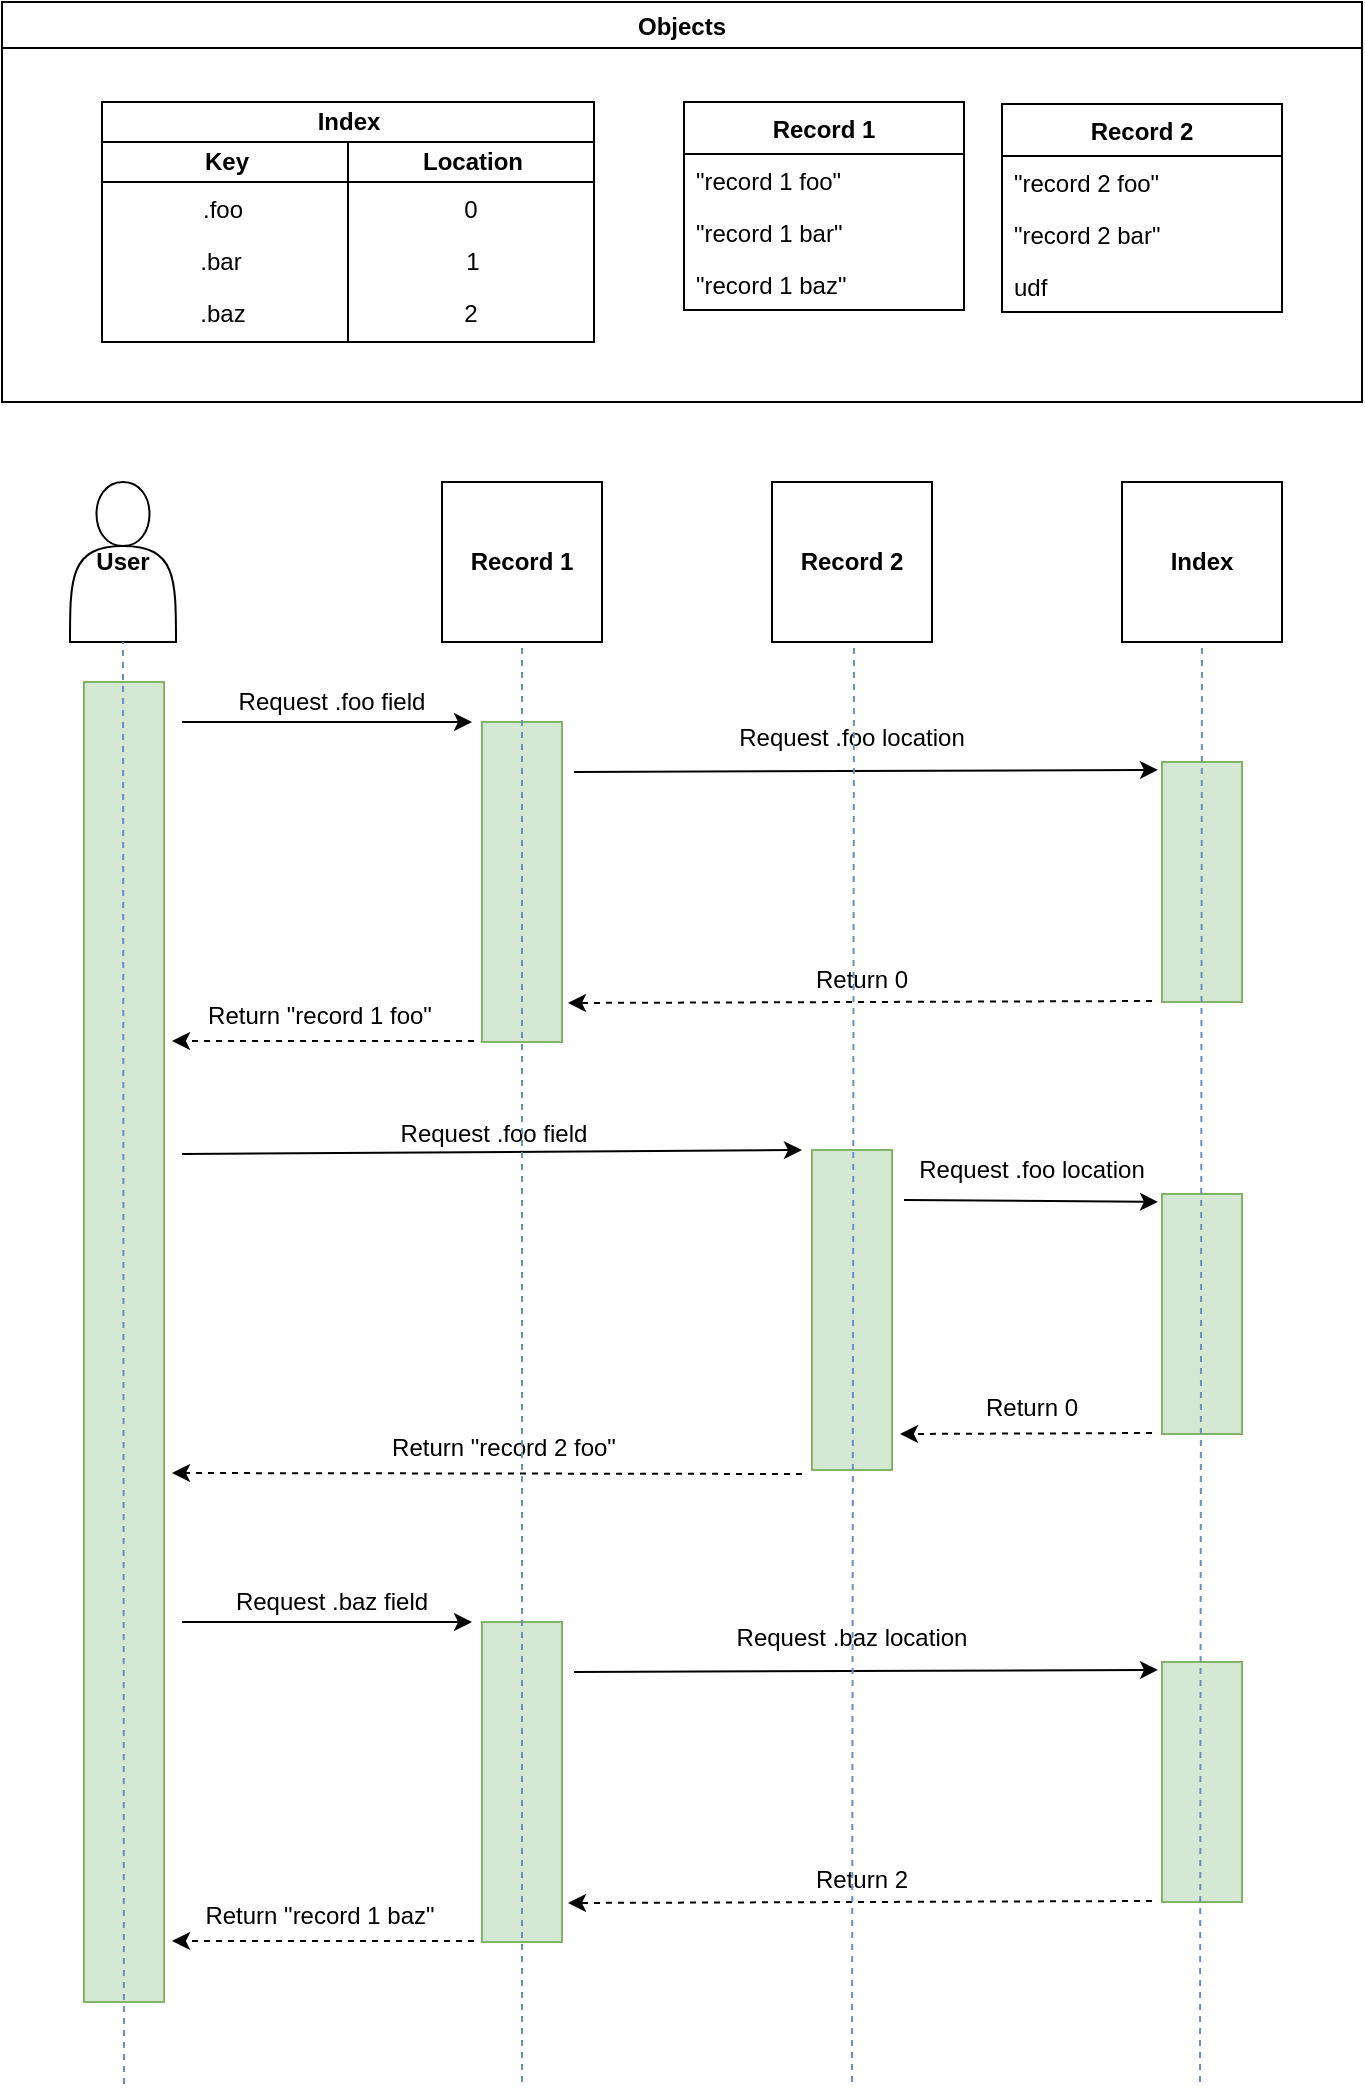 <mxfile version="10.6.7" type="device"><diagram id="ayHZW0BWWukAbsQmj_k9" name="Page-1"><mxGraphModel dx="1080" dy="1505" grid="1" gridSize="10" guides="1" tooltips="1" connect="1" arrows="1" fold="1" page="1" pageScale="1" pageWidth="850" pageHeight="1100" math="0" shadow="0"><root><mxCell id="0"/><mxCell id="1" parent="0"/><mxCell id="Xw7S0JRkxZidJGODsuwU-1" value="&lt;b&gt;Record 1&lt;/b&gt;" style="whiteSpace=wrap;html=1;aspect=fixed;" vertex="1" parent="1"><mxGeometry x="240" y="160" width="80" height="80" as="geometry"/></mxCell><mxCell id="Xw7S0JRkxZidJGODsuwU-2" value="&lt;b&gt;Index&lt;/b&gt;" style="whiteSpace=wrap;html=1;aspect=fixed;" vertex="1" parent="1"><mxGeometry x="580" y="160" width="80" height="80" as="geometry"/></mxCell><mxCell id="Xw7S0JRkxZidJGODsuwU-3" value="&lt;b&gt;User&lt;/b&gt;" style="shape=actor;whiteSpace=wrap;html=1;" vertex="1" parent="1"><mxGeometry x="54" y="160" width="53" height="80" as="geometry"/></mxCell><mxCell id="Xw7S0JRkxZidJGODsuwU-4" value="" style="rounded=0;whiteSpace=wrap;html=1;fillColor=#d5e8d4;strokeColor=#82b366;" vertex="1" parent="1"><mxGeometry x="61" y="260" width="40" height="660" as="geometry"/></mxCell><mxCell id="Xw7S0JRkxZidJGODsuwU-5" value="" style="rounded=0;whiteSpace=wrap;html=1;fillColor=#d5e8d4;strokeColor=#82b366;" vertex="1" parent="1"><mxGeometry x="260" y="280" width="40" height="160" as="geometry"/></mxCell><mxCell id="Xw7S0JRkxZidJGODsuwU-7" value="" style="endArrow=classic;html=1;entryX=-0.125;entryY=0;entryDx=0;entryDy=0;entryPerimeter=0;" edge="1" parent="1" target="Xw7S0JRkxZidJGODsuwU-5"><mxGeometry width="50" height="50" relative="1" as="geometry"><mxPoint x="110" y="280" as="sourcePoint"/><mxPoint x="205.5" y="300" as="targetPoint"/></mxGeometry></mxCell><mxCell id="Xw7S0JRkxZidJGODsuwU-8" value="Request .foo field" style="text;html=1;strokeColor=none;fillColor=none;align=center;verticalAlign=middle;whiteSpace=wrap;rounded=0;" vertex="1" parent="1"><mxGeometry x="130" y="260" width="110" height="20" as="geometry"/></mxCell><mxCell id="Xw7S0JRkxZidJGODsuwU-9" value="&lt;b&gt;Record 2&lt;/b&gt;" style="whiteSpace=wrap;html=1;aspect=fixed;" vertex="1" parent="1"><mxGeometry x="405" y="160" width="80" height="80" as="geometry"/></mxCell><mxCell id="Xw7S0JRkxZidJGODsuwU-33" value="" style="rounded=0;whiteSpace=wrap;html=1;fillColor=#d5e8d4;strokeColor=#82b366;" vertex="1" parent="1"><mxGeometry x="600" y="300" width="40" height="120" as="geometry"/></mxCell><mxCell id="Xw7S0JRkxZidJGODsuwU-35" value="" style="endArrow=classic;html=1;entryX=-0.05;entryY=0.033;entryDx=0;entryDy=0;entryPerimeter=0;exitX=1.15;exitY=0.156;exitDx=0;exitDy=0;exitPerimeter=0;" edge="1" parent="1" source="Xw7S0JRkxZidJGODsuwU-5" target="Xw7S0JRkxZidJGODsuwU-33"><mxGeometry width="50" height="50" relative="1" as="geometry"><mxPoint x="360" y="470" as="sourcePoint"/><mxPoint x="410" y="420" as="targetPoint"/></mxGeometry></mxCell><mxCell id="Xw7S0JRkxZidJGODsuwU-36" value="Request .foo location" style="text;html=1;strokeColor=none;fillColor=none;align=center;verticalAlign=middle;whiteSpace=wrap;rounded=0;" vertex="1" parent="1"><mxGeometry x="380" y="278" width="130" height="20" as="geometry"/></mxCell><mxCell id="Xw7S0JRkxZidJGODsuwU-37" value="" style="endArrow=classic;html=1;entryX=-0.05;entryY=0.033;entryDx=0;entryDy=0;entryPerimeter=0;exitX=1.15;exitY=0.156;exitDx=0;exitDy=0;exitPerimeter=0;dashed=1;" edge="1" parent="1"><mxGeometry width="50" height="50" relative="1" as="geometry"><mxPoint x="595" y="419.5" as="sourcePoint"/><mxPoint x="303" y="420.5" as="targetPoint"/></mxGeometry></mxCell><mxCell id="Xw7S0JRkxZidJGODsuwU-38" value="Return 0" style="text;html=1;strokeColor=none;fillColor=none;align=center;verticalAlign=middle;whiteSpace=wrap;rounded=0;" vertex="1" parent="1"><mxGeometry x="385" y="399" width="130" height="20" as="geometry"/></mxCell><mxCell id="Xw7S0JRkxZidJGODsuwU-39" value="" style="endArrow=classic;html=1;entryX=-0.125;entryY=0;entryDx=0;entryDy=0;entryPerimeter=0;exitX=1.075;exitY=0.1;exitDx=0;exitDy=0;exitPerimeter=0;dashed=1;" edge="1" parent="1"><mxGeometry width="50" height="50" relative="1" as="geometry"><mxPoint x="256" y="439.5" as="sourcePoint"/><mxPoint x="105" y="439.5" as="targetPoint"/></mxGeometry></mxCell><mxCell id="Xw7S0JRkxZidJGODsuwU-40" value="Return &quot;record 1 foo&quot;" style="text;html=1;strokeColor=none;fillColor=none;align=center;verticalAlign=middle;whiteSpace=wrap;rounded=0;" vertex="1" parent="1"><mxGeometry x="114" y="417" width="130" height="20" as="geometry"/></mxCell><mxCell id="Xw7S0JRkxZidJGODsuwU-50" value="" style="rounded=0;whiteSpace=wrap;html=1;fillColor=#d5e8d4;strokeColor=#82b366;" vertex="1" parent="1"><mxGeometry x="425" y="494" width="40" height="160" as="geometry"/></mxCell><mxCell id="Xw7S0JRkxZidJGODsuwU-51" value="" style="endArrow=classic;html=1;entryX=-0.125;entryY=0;entryDx=0;entryDy=0;entryPerimeter=0;" edge="1" parent="1" target="Xw7S0JRkxZidJGODsuwU-50"><mxGeometry width="50" height="50" relative="1" as="geometry"><mxPoint x="110" y="496" as="sourcePoint"/><mxPoint x="205.5" y="516" as="targetPoint"/></mxGeometry></mxCell><mxCell id="Xw7S0JRkxZidJGODsuwU-52" value="Request .foo field" style="text;html=1;strokeColor=none;fillColor=none;align=center;verticalAlign=middle;whiteSpace=wrap;rounded=0;" vertex="1" parent="1"><mxGeometry x="211" y="476" width="110" height="20" as="geometry"/></mxCell><mxCell id="Xw7S0JRkxZidJGODsuwU-53" value="" style="rounded=0;whiteSpace=wrap;html=1;fillColor=#d5e8d4;strokeColor=#82b366;" vertex="1" parent="1"><mxGeometry x="600" y="516" width="40" height="120" as="geometry"/></mxCell><mxCell id="Xw7S0JRkxZidJGODsuwU-54" value="" style="endArrow=classic;html=1;entryX=-0.05;entryY=0.033;entryDx=0;entryDy=0;entryPerimeter=0;exitX=1.15;exitY=0.156;exitDx=0;exitDy=0;exitPerimeter=0;" edge="1" parent="1" source="Xw7S0JRkxZidJGODsuwU-50" target="Xw7S0JRkxZidJGODsuwU-53"><mxGeometry width="50" height="50" relative="1" as="geometry"><mxPoint x="360" y="686" as="sourcePoint"/><mxPoint x="410" y="636" as="targetPoint"/></mxGeometry></mxCell><mxCell id="Xw7S0JRkxZidJGODsuwU-55" value="Request .foo location" style="text;html=1;strokeColor=none;fillColor=none;align=center;verticalAlign=middle;whiteSpace=wrap;rounded=0;" vertex="1" parent="1"><mxGeometry x="470" y="494" width="130" height="20" as="geometry"/></mxCell><mxCell id="Xw7S0JRkxZidJGODsuwU-56" value="" style="endArrow=classic;html=1;exitX=1.15;exitY=0.156;exitDx=0;exitDy=0;exitPerimeter=0;dashed=1;" edge="1" parent="1"><mxGeometry width="50" height="50" relative="1" as="geometry"><mxPoint x="595" y="635.5" as="sourcePoint"/><mxPoint x="469" y="636" as="targetPoint"/></mxGeometry></mxCell><mxCell id="Xw7S0JRkxZidJGODsuwU-57" value="Return 0" style="text;html=1;strokeColor=none;fillColor=none;align=center;verticalAlign=middle;whiteSpace=wrap;rounded=0;" vertex="1" parent="1"><mxGeometry x="470" y="613" width="130" height="20" as="geometry"/></mxCell><mxCell id="Xw7S0JRkxZidJGODsuwU-58" value="" style="endArrow=classic;html=1;entryX=-0.125;entryY=0;entryDx=0;entryDy=0;entryPerimeter=0;dashed=1;" edge="1" parent="1"><mxGeometry width="50" height="50" relative="1" as="geometry"><mxPoint x="420" y="656" as="sourcePoint"/><mxPoint x="105" y="655.5" as="targetPoint"/></mxGeometry></mxCell><mxCell id="Xw7S0JRkxZidJGODsuwU-59" value="Return &quot;record 2 foo&quot;" style="text;html=1;strokeColor=none;fillColor=none;align=center;verticalAlign=middle;whiteSpace=wrap;rounded=0;" vertex="1" parent="1"><mxGeometry x="205.5" y="633" width="130" height="20" as="geometry"/></mxCell><mxCell id="Xw7S0JRkxZidJGODsuwU-61" value="" style="rounded=0;whiteSpace=wrap;html=1;fillColor=#d5e8d4;strokeColor=#82b366;" vertex="1" parent="1"><mxGeometry x="260" y="730" width="40" height="160" as="geometry"/></mxCell><mxCell id="Xw7S0JRkxZidJGODsuwU-62" value="" style="endArrow=classic;html=1;entryX=-0.125;entryY=0;entryDx=0;entryDy=0;entryPerimeter=0;" edge="1" parent="1" target="Xw7S0JRkxZidJGODsuwU-61"><mxGeometry width="50" height="50" relative="1" as="geometry"><mxPoint x="110" y="730" as="sourcePoint"/><mxPoint x="205.5" y="750" as="targetPoint"/></mxGeometry></mxCell><mxCell id="Xw7S0JRkxZidJGODsuwU-63" value="Request .baz field" style="text;html=1;strokeColor=none;fillColor=none;align=center;verticalAlign=middle;whiteSpace=wrap;rounded=0;" vertex="1" parent="1"><mxGeometry x="130" y="710" width="110" height="20" as="geometry"/></mxCell><mxCell id="Xw7S0JRkxZidJGODsuwU-64" value="" style="rounded=0;whiteSpace=wrap;html=1;fillColor=#d5e8d4;strokeColor=#82b366;" vertex="1" parent="1"><mxGeometry x="600" y="750" width="40" height="120" as="geometry"/></mxCell><mxCell id="Xw7S0JRkxZidJGODsuwU-65" value="" style="endArrow=classic;html=1;entryX=-0.05;entryY=0.033;entryDx=0;entryDy=0;entryPerimeter=0;exitX=1.15;exitY=0.156;exitDx=0;exitDy=0;exitPerimeter=0;" edge="1" parent="1" source="Xw7S0JRkxZidJGODsuwU-61" target="Xw7S0JRkxZidJGODsuwU-64"><mxGeometry width="50" height="50" relative="1" as="geometry"><mxPoint x="360" y="920" as="sourcePoint"/><mxPoint x="410" y="870" as="targetPoint"/></mxGeometry></mxCell><mxCell id="Xw7S0JRkxZidJGODsuwU-66" value="Request .baz location" style="text;html=1;strokeColor=none;fillColor=none;align=center;verticalAlign=middle;whiteSpace=wrap;rounded=0;" vertex="1" parent="1"><mxGeometry x="380" y="728" width="130" height="20" as="geometry"/></mxCell><mxCell id="Xw7S0JRkxZidJGODsuwU-67" value="" style="endArrow=classic;html=1;entryX=-0.05;entryY=0.033;entryDx=0;entryDy=0;entryPerimeter=0;exitX=1.15;exitY=0.156;exitDx=0;exitDy=0;exitPerimeter=0;dashed=1;" edge="1" parent="1"><mxGeometry width="50" height="50" relative="1" as="geometry"><mxPoint x="595" y="869.5" as="sourcePoint"/><mxPoint x="303" y="870.5" as="targetPoint"/></mxGeometry></mxCell><mxCell id="Xw7S0JRkxZidJGODsuwU-68" value="Return 2" style="text;html=1;strokeColor=none;fillColor=none;align=center;verticalAlign=middle;whiteSpace=wrap;rounded=0;" vertex="1" parent="1"><mxGeometry x="385" y="849" width="130" height="20" as="geometry"/></mxCell><mxCell id="Xw7S0JRkxZidJGODsuwU-69" value="" style="endArrow=classic;html=1;entryX=-0.125;entryY=0;entryDx=0;entryDy=0;entryPerimeter=0;exitX=1.075;exitY=0.1;exitDx=0;exitDy=0;exitPerimeter=0;dashed=1;" edge="1" parent="1"><mxGeometry width="50" height="50" relative="1" as="geometry"><mxPoint x="256" y="889.5" as="sourcePoint"/><mxPoint x="105" y="889.5" as="targetPoint"/></mxGeometry></mxCell><mxCell id="Xw7S0JRkxZidJGODsuwU-70" value="Return &quot;record 1 baz&quot;" style="text;html=1;strokeColor=none;fillColor=none;align=center;verticalAlign=middle;whiteSpace=wrap;rounded=0;" vertex="1" parent="1"><mxGeometry x="114" y="867" width="130" height="20" as="geometry"/></mxCell><mxCell id="Xw7S0JRkxZidJGODsuwU-71" value="Objects" style="swimlane;align=center;startSize=23;" vertex="1" parent="1"><mxGeometry x="20" y="-80" width="680" height="200" as="geometry"/></mxCell><mxCell id="Xw7S0JRkxZidJGODsuwU-107" value="Index" style="swimlane;html=1;childLayout=stackLayout;resizeParent=1;resizeParentMax=0;startSize=20;" vertex="1" parent="Xw7S0JRkxZidJGODsuwU-71"><mxGeometry x="50" y="50" width="246" height="120" as="geometry"/></mxCell><mxCell id="Xw7S0JRkxZidJGODsuwU-108" value="Key" style="swimlane;html=1;startSize=20;" vertex="1" parent="Xw7S0JRkxZidJGODsuwU-107"><mxGeometry y="20" width="123" height="100" as="geometry"/></mxCell><mxCell id="Xw7S0JRkxZidJGODsuwU-109" value=".foo" style="text;strokeColor=none;fillColor=none;align=center;verticalAlign=top;spacingLeft=4;spacingRight=4;overflow=hidden;rotatable=0;points=[[0,0.5],[1,0.5]];portConstraint=eastwest;" vertex="1" parent="Xw7S0JRkxZidJGODsuwU-108"><mxGeometry x="1" y="20" width="119" height="26" as="geometry"/></mxCell><mxCell id="Xw7S0JRkxZidJGODsuwU-110" value=".bar" style="text;strokeColor=none;fillColor=none;align=center;verticalAlign=top;spacingLeft=4;spacingRight=4;overflow=hidden;rotatable=0;points=[[0,0.5],[1,0.5]];portConstraint=eastwest;" vertex="1" parent="Xw7S0JRkxZidJGODsuwU-108"><mxGeometry y="46" width="119" height="26" as="geometry"/></mxCell><mxCell id="Xw7S0JRkxZidJGODsuwU-111" value="Location" style="swimlane;html=1;startSize=20;" vertex="1" parent="Xw7S0JRkxZidJGODsuwU-107"><mxGeometry x="123" y="20" width="123" height="100" as="geometry"/></mxCell><mxCell id="Xw7S0JRkxZidJGODsuwU-112" value="0" style="text;strokeColor=none;fillColor=none;align=center;verticalAlign=top;spacingLeft=4;spacingRight=4;overflow=hidden;rotatable=0;points=[[0,0.5],[1,0.5]];portConstraint=eastwest;" vertex="1" parent="Xw7S0JRkxZidJGODsuwU-111"><mxGeometry x="2" y="20" width="119" height="26" as="geometry"/></mxCell><mxCell id="Xw7S0JRkxZidJGODsuwU-113" value="1" style="text;strokeColor=none;fillColor=none;align=center;verticalAlign=top;spacingLeft=4;spacingRight=4;overflow=hidden;rotatable=0;points=[[0,0.5],[1,0.5]];portConstraint=eastwest;" vertex="1" parent="Xw7S0JRkxZidJGODsuwU-71"><mxGeometry x="176" y="116" width="119" height="26" as="geometry"/></mxCell><mxCell id="Xw7S0JRkxZidJGODsuwU-114" value=".baz" style="text;strokeColor=none;fillColor=none;align=center;verticalAlign=top;spacingLeft=4;spacingRight=4;overflow=hidden;rotatable=0;points=[[0,0.5],[1,0.5]];portConstraint=eastwest;" vertex="1" parent="Xw7S0JRkxZidJGODsuwU-71"><mxGeometry x="51" y="142" width="119" height="26" as="geometry"/></mxCell><mxCell id="Xw7S0JRkxZidJGODsuwU-115" value="2" style="text;strokeColor=none;fillColor=none;align=center;verticalAlign=top;spacingLeft=4;spacingRight=4;overflow=hidden;rotatable=0;points=[[0,0.5],[1,0.5]];portConstraint=eastwest;" vertex="1" parent="Xw7S0JRkxZidJGODsuwU-71"><mxGeometry x="175" y="142" width="119" height="26" as="geometry"/></mxCell><mxCell id="Xw7S0JRkxZidJGODsuwU-116" value="Record 1" style="swimlane;fontStyle=1;childLayout=stackLayout;horizontal=1;startSize=26;fillColor=none;horizontalStack=0;resizeParent=1;resizeParentMax=0;resizeLast=0;collapsible=1;marginBottom=0;align=center;" vertex="1" parent="Xw7S0JRkxZidJGODsuwU-71"><mxGeometry x="341" y="50" width="140" height="104" as="geometry"/></mxCell><mxCell id="Xw7S0JRkxZidJGODsuwU-117" value="&quot;record 1 foo&quot;" style="text;strokeColor=none;fillColor=none;align=left;verticalAlign=top;spacingLeft=4;spacingRight=4;overflow=hidden;rotatable=0;points=[[0,0.5],[1,0.5]];portConstraint=eastwest;" vertex="1" parent="Xw7S0JRkxZidJGODsuwU-116"><mxGeometry y="26" width="140" height="26" as="geometry"/></mxCell><mxCell id="Xw7S0JRkxZidJGODsuwU-118" value="&quot;record 1 bar&quot;" style="text;strokeColor=none;fillColor=none;align=left;verticalAlign=top;spacingLeft=4;spacingRight=4;overflow=hidden;rotatable=0;points=[[0,0.5],[1,0.5]];portConstraint=eastwest;" vertex="1" parent="Xw7S0JRkxZidJGODsuwU-116"><mxGeometry y="52" width="140" height="26" as="geometry"/></mxCell><mxCell id="Xw7S0JRkxZidJGODsuwU-119" value="&quot;record 1 baz&quot;" style="text;strokeColor=none;fillColor=none;align=left;verticalAlign=top;spacingLeft=4;spacingRight=4;overflow=hidden;rotatable=0;points=[[0,0.5],[1,0.5]];portConstraint=eastwest;" vertex="1" parent="Xw7S0JRkxZidJGODsuwU-116"><mxGeometry y="78" width="140" height="26" as="geometry"/></mxCell><mxCell id="Xw7S0JRkxZidJGODsuwU-120" value="Record 2" style="swimlane;fontStyle=1;childLayout=stackLayout;horizontal=1;startSize=26;fillColor=none;horizontalStack=0;resizeParent=1;resizeParentMax=0;resizeLast=0;collapsible=1;marginBottom=0;align=center;" vertex="1" parent="Xw7S0JRkxZidJGODsuwU-71"><mxGeometry x="500" y="51" width="140" height="104" as="geometry"><mxRectangle x="480" y="601" width="80" height="26" as="alternateBounds"/></mxGeometry></mxCell><mxCell id="Xw7S0JRkxZidJGODsuwU-121" value="&quot;record 2 foo&quot;" style="text;strokeColor=none;fillColor=none;align=left;verticalAlign=top;spacingLeft=4;spacingRight=4;overflow=hidden;rotatable=0;points=[[0,0.5],[1,0.5]];portConstraint=eastwest;" vertex="1" parent="Xw7S0JRkxZidJGODsuwU-120"><mxGeometry y="26" width="140" height="26" as="geometry"/></mxCell><mxCell id="Xw7S0JRkxZidJGODsuwU-122" value="&quot;record 2 bar&quot;" style="text;strokeColor=none;fillColor=none;align=left;verticalAlign=top;spacingLeft=4;spacingRight=4;overflow=hidden;rotatable=0;points=[[0,0.5],[1,0.5]];portConstraint=eastwest;" vertex="1" parent="Xw7S0JRkxZidJGODsuwU-120"><mxGeometry y="52" width="140" height="26" as="geometry"/></mxCell><mxCell id="Xw7S0JRkxZidJGODsuwU-123" value="udf" style="text;strokeColor=none;fillColor=none;align=left;verticalAlign=top;spacingLeft=4;spacingRight=4;overflow=hidden;rotatable=0;points=[[0,0.5],[1,0.5]];portConstraint=eastwest;" vertex="1" parent="Xw7S0JRkxZidJGODsuwU-120"><mxGeometry y="78" width="140" height="26" as="geometry"/></mxCell><mxCell id="Xw7S0JRkxZidJGODsuwU-125" value="" style="endArrow=none;dashed=1;html=1;entryX=0.5;entryY=1;entryDx=0;entryDy=0;fillColor=#dae8fc;strokeColor=#6c8ebf;" edge="1" parent="1" target="Xw7S0JRkxZidJGODsuwU-3"><mxGeometry width="50" height="50" relative="1" as="geometry"><mxPoint x="81" y="961" as="sourcePoint"/><mxPoint x="25" y="150" as="targetPoint"/></mxGeometry></mxCell><mxCell id="Xw7S0JRkxZidJGODsuwU-126" value="" style="endArrow=none;dashed=1;html=1;entryX=0.5;entryY=1;entryDx=0;entryDy=0;fillColor=#dae8fc;strokeColor=#6c8ebf;" edge="1" parent="1" target="Xw7S0JRkxZidJGODsuwU-1"><mxGeometry width="50" height="50" relative="1" as="geometry"><mxPoint x="280" y="960" as="sourcePoint"/><mxPoint x="91" y="250" as="targetPoint"/></mxGeometry></mxCell><mxCell id="Xw7S0JRkxZidJGODsuwU-127" value="" style="endArrow=none;dashed=1;html=1;entryX=0.5;entryY=1;entryDx=0;entryDy=0;fillColor=#dae8fc;strokeColor=#6c8ebf;" edge="1" parent="1" target="Xw7S0JRkxZidJGODsuwU-2"><mxGeometry width="50" height="50" relative="1" as="geometry"><mxPoint x="619" y="960" as="sourcePoint"/><mxPoint x="619" y="430" as="targetPoint"/></mxGeometry></mxCell><mxCell id="Xw7S0JRkxZidJGODsuwU-128" value="" style="endArrow=none;dashed=1;html=1;entryX=0.5;entryY=1;entryDx=0;entryDy=0;fillColor=#dae8fc;strokeColor=#6c8ebf;" edge="1" parent="1"><mxGeometry width="50" height="50" relative="1" as="geometry"><mxPoint x="445" y="960" as="sourcePoint"/><mxPoint x="446" y="240" as="targetPoint"/></mxGeometry></mxCell></root></mxGraphModel></diagram></mxfile>